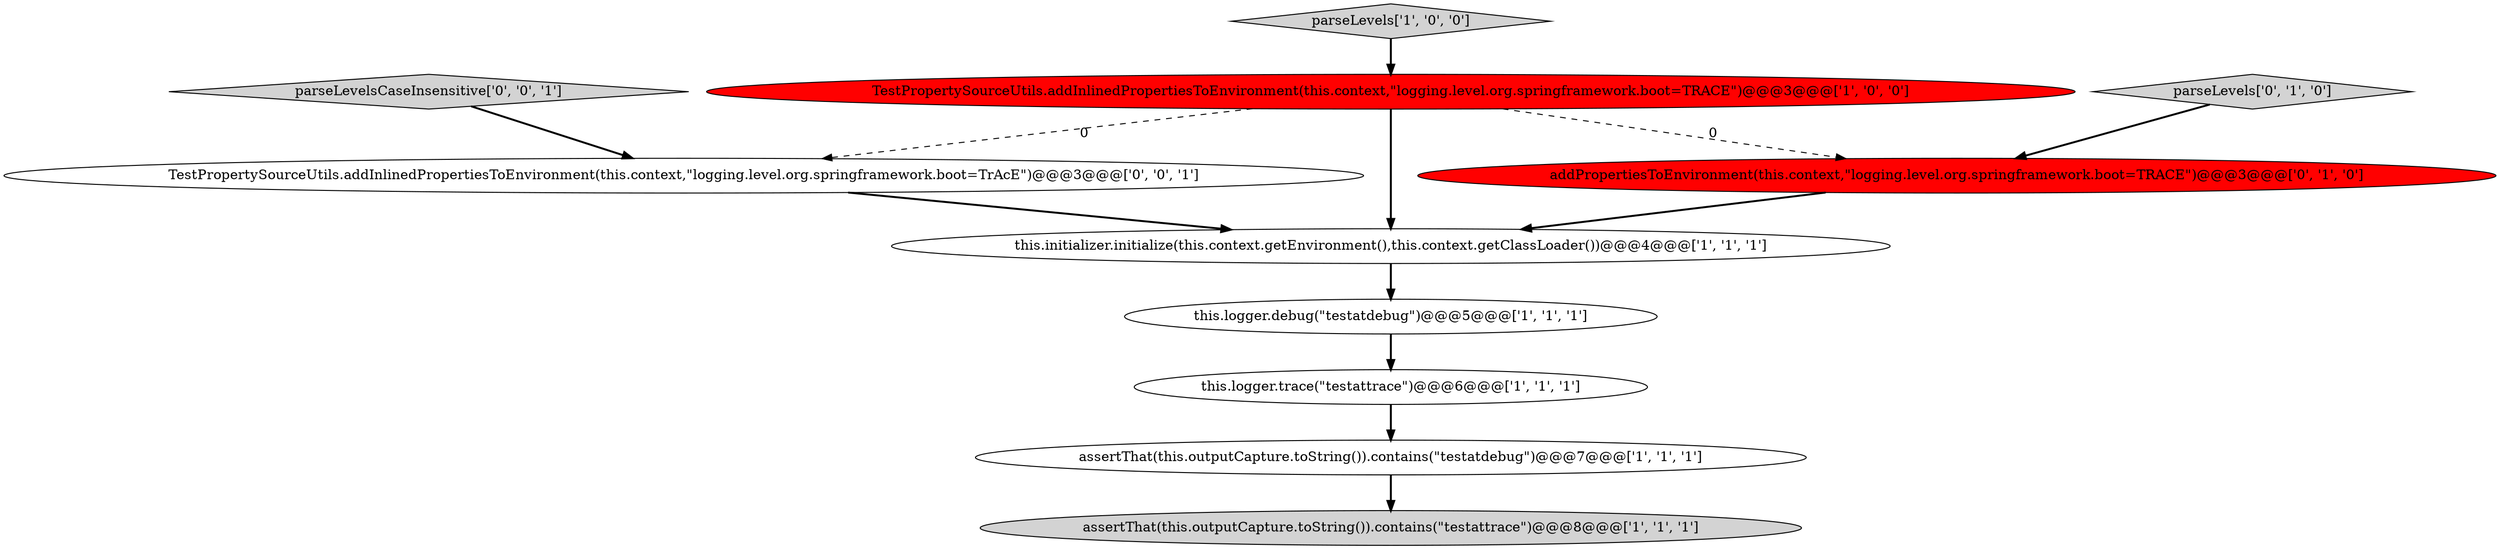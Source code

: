 digraph {
7 [style = filled, label = "addPropertiesToEnvironment(this.context,\"logging.level.org.springframework.boot=TRACE\")@@@3@@@['0', '1', '0']", fillcolor = red, shape = ellipse image = "AAA1AAABBB2BBB"];
3 [style = filled, label = "TestPropertySourceUtils.addInlinedPropertiesToEnvironment(this.context,\"logging.level.org.springframework.boot=TRACE\")@@@3@@@['1', '0', '0']", fillcolor = red, shape = ellipse image = "AAA1AAABBB1BBB"];
4 [style = filled, label = "this.logger.debug(\"testatdebug\")@@@5@@@['1', '1', '1']", fillcolor = white, shape = ellipse image = "AAA0AAABBB1BBB"];
2 [style = filled, label = "this.initializer.initialize(this.context.getEnvironment(),this.context.getClassLoader())@@@4@@@['1', '1', '1']", fillcolor = white, shape = ellipse image = "AAA0AAABBB1BBB"];
1 [style = filled, label = "parseLevels['1', '0', '0']", fillcolor = lightgray, shape = diamond image = "AAA0AAABBB1BBB"];
8 [style = filled, label = "parseLevels['0', '1', '0']", fillcolor = lightgray, shape = diamond image = "AAA0AAABBB2BBB"];
0 [style = filled, label = "assertThat(this.outputCapture.toString()).contains(\"testatdebug\")@@@7@@@['1', '1', '1']", fillcolor = white, shape = ellipse image = "AAA0AAABBB1BBB"];
10 [style = filled, label = "TestPropertySourceUtils.addInlinedPropertiesToEnvironment(this.context,\"logging.level.org.springframework.boot=TrAcE\")@@@3@@@['0', '0', '1']", fillcolor = white, shape = ellipse image = "AAA0AAABBB3BBB"];
5 [style = filled, label = "this.logger.trace(\"testattrace\")@@@6@@@['1', '1', '1']", fillcolor = white, shape = ellipse image = "AAA0AAABBB1BBB"];
9 [style = filled, label = "parseLevelsCaseInsensitive['0', '0', '1']", fillcolor = lightgray, shape = diamond image = "AAA0AAABBB3BBB"];
6 [style = filled, label = "assertThat(this.outputCapture.toString()).contains(\"testattrace\")@@@8@@@['1', '1', '1']", fillcolor = lightgray, shape = ellipse image = "AAA0AAABBB1BBB"];
1->3 [style = bold, label=""];
10->2 [style = bold, label=""];
3->10 [style = dashed, label="0"];
9->10 [style = bold, label=""];
3->2 [style = bold, label=""];
5->0 [style = bold, label=""];
0->6 [style = bold, label=""];
2->4 [style = bold, label=""];
4->5 [style = bold, label=""];
7->2 [style = bold, label=""];
3->7 [style = dashed, label="0"];
8->7 [style = bold, label=""];
}
